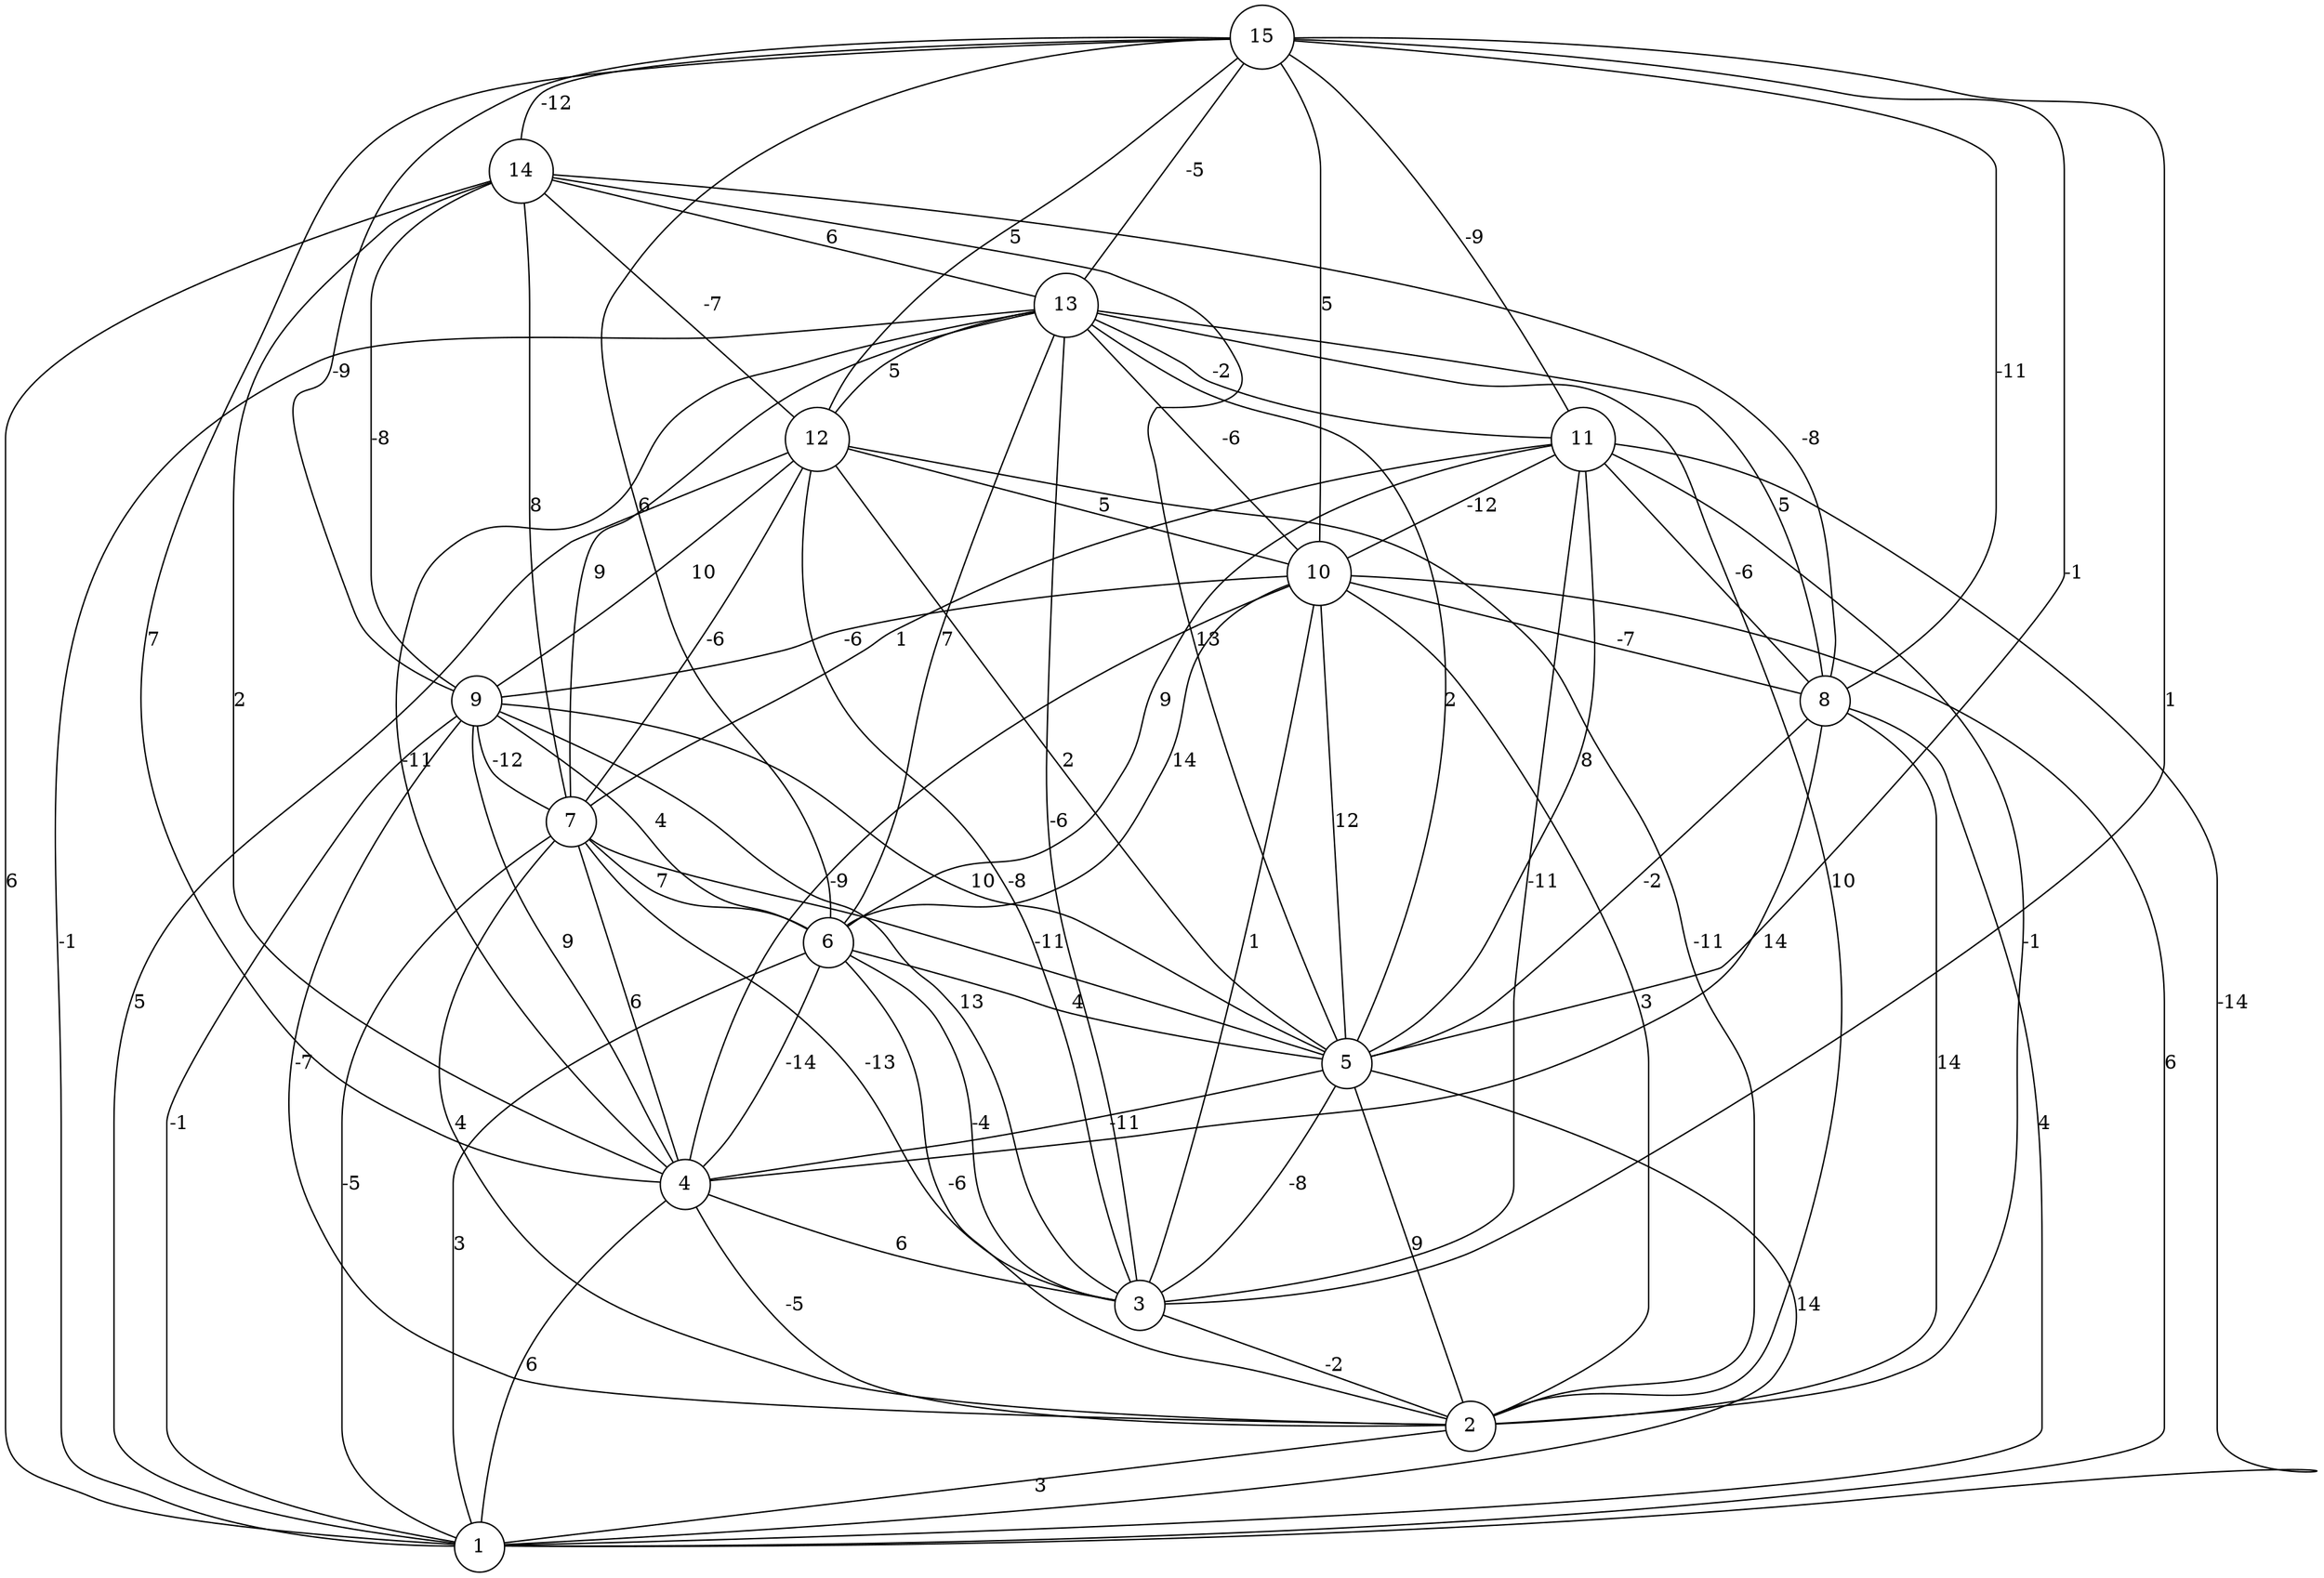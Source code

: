 graph { 
	 fontname="Helvetica,Arial,sans-serif" 
	 node [shape = circle]; 
	 15 -- 3 [label = "1"];
	 15 -- 4 [label = "7"];
	 15 -- 5 [label = "-1"];
	 15 -- 6 [label = "6"];
	 15 -- 8 [label = "-11"];
	 15 -- 9 [label = "-9"];
	 15 -- 10 [label = "5"];
	 15 -- 11 [label = "-9"];
	 15 -- 12 [label = "5"];
	 15 -- 13 [label = "-5"];
	 15 -- 14 [label = "-12"];
	 14 -- 1 [label = "6"];
	 14 -- 4 [label = "2"];
	 14 -- 5 [label = "13"];
	 14 -- 7 [label = "8"];
	 14 -- 8 [label = "-8"];
	 14 -- 9 [label = "-8"];
	 14 -- 12 [label = "-7"];
	 14 -- 13 [label = "6"];
	 13 -- 1 [label = "-1"];
	 13 -- 2 [label = "10"];
	 13 -- 3 [label = "-6"];
	 13 -- 4 [label = "-11"];
	 13 -- 5 [label = "2"];
	 13 -- 6 [label = "7"];
	 13 -- 7 [label = "9"];
	 13 -- 8 [label = "5"];
	 13 -- 10 [label = "-6"];
	 13 -- 11 [label = "-2"];
	 13 -- 12 [label = "5"];
	 12 -- 1 [label = "5"];
	 12 -- 2 [label = "-11"];
	 12 -- 3 [label = "-8"];
	 12 -- 5 [label = "2"];
	 12 -- 7 [label = "-6"];
	 12 -- 9 [label = "10"];
	 12 -- 10 [label = "5"];
	 11 -- 1 [label = "-14"];
	 11 -- 2 [label = "-1"];
	 11 -- 3 [label = "-11"];
	 11 -- 5 [label = "8"];
	 11 -- 6 [label = "9"];
	 11 -- 7 [label = "1"];
	 11 -- 8 [label = "-6"];
	 11 -- 10 [label = "-12"];
	 10 -- 1 [label = "6"];
	 10 -- 2 [label = "3"];
	 10 -- 3 [label = "1"];
	 10 -- 4 [label = "-9"];
	 10 -- 5 [label = "12"];
	 10 -- 6 [label = "14"];
	 10 -- 8 [label = "-7"];
	 10 -- 9 [label = "-6"];
	 9 -- 1 [label = "-1"];
	 9 -- 2 [label = "-7"];
	 9 -- 3 [label = "13"];
	 9 -- 4 [label = "9"];
	 9 -- 5 [label = "10"];
	 9 -- 6 [label = "4"];
	 9 -- 7 [label = "-12"];
	 8 -- 1 [label = "4"];
	 8 -- 2 [label = "14"];
	 8 -- 4 [label = "14"];
	 8 -- 5 [label = "-2"];
	 7 -- 1 [label = "-5"];
	 7 -- 2 [label = "4"];
	 7 -- 3 [label = "-13"];
	 7 -- 4 [label = "6"];
	 7 -- 5 [label = "-11"];
	 7 -- 6 [label = "7"];
	 6 -- 1 [label = "3"];
	 6 -- 2 [label = "-6"];
	 6 -- 3 [label = "-4"];
	 6 -- 4 [label = "-14"];
	 6 -- 5 [label = "4"];
	 5 -- 1 [label = "14"];
	 5 -- 2 [label = "9"];
	 5 -- 3 [label = "-8"];
	 5 -- 4 [label = "-11"];
	 4 -- 1 [label = "6"];
	 4 -- 2 [label = "-5"];
	 4 -- 3 [label = "6"];
	 3 -- 2 [label = "-2"];
	 2 -- 1 [label = "3"];
	 1;
	 2;
	 3;
	 4;
	 5;
	 6;
	 7;
	 8;
	 9;
	 10;
	 11;
	 12;
	 13;
	 14;
	 15;
}
